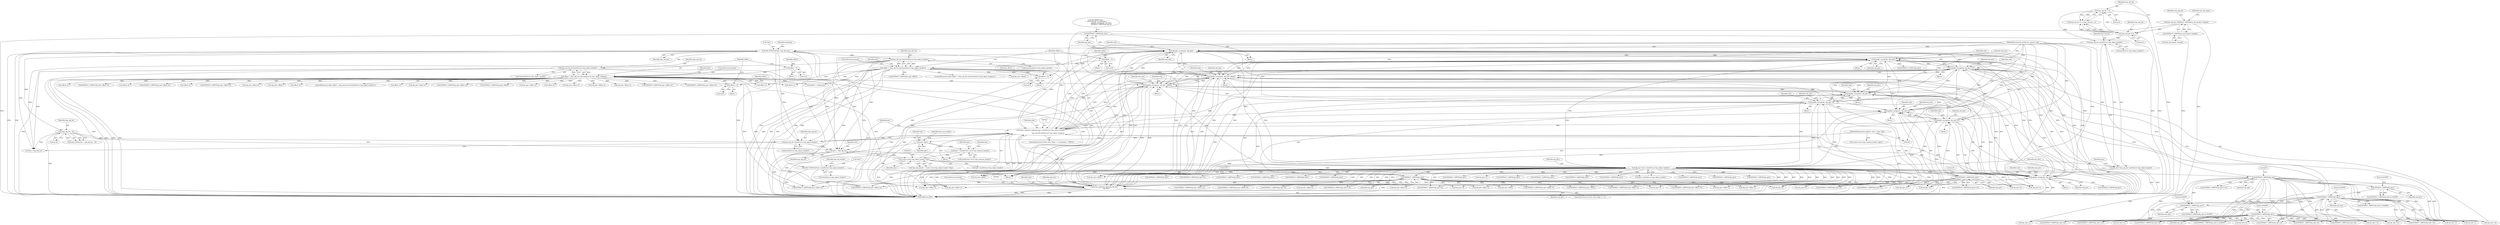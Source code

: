 digraph "0_tcpdump_a25211918f2e790c67d859d20ccf8dbb81da1598@pointer" {
"1000383" [label="(Call,EXTRACT_32BITS(obj_tptr))"];
"1000380" [label="(Call,ip6addr_string(ndo, obj_tptr))"];
"1000366" [label="(Call,ipaddr_string(ndo, obj_tptr))"];
"1001283" [label="(Call,ipaddr_string(ndo, obj_tptr+12))"];
"1001070" [label="(Call,ipaddr_string(ndo, obj_tptr+offset))"];
"1000947" [label="(Call,ipaddr_string(ndo, obj_tptr+offset))"];
"1000449" [label="(Call,ipaddr_string(ndo, obj_tptr))"];
"1001347" [label="(Call,print_unknown_data(ndo,obj_tptr,\"\n\t    \",obj_tlen))"];
"1001363" [label="(Call,print_unknown_data(ndo,tptr+sizeof(struct lmp_object_header),\"\n\t    \",\n                               lmp_obj_len-sizeof(struct lmp_object_header)))"];
"1000540" [label="(Call,ipaddr_string(ndo, obj_tptr+8))"];
"1000529" [label="(Call,ipaddr_string(ndo, obj_tptr+4))"];
"1000592" [label="(Call,ipaddr_string(ndo, obj_tptr+8))"];
"1000581" [label="(Call,ipaddr_string(ndo, obj_tptr+4))"];
"1000110" [label="(MethodParameterIn,netdissect_options *ndo)"];
"1000567" [label="(Call,EXTRACT_16BITS(obj_tptr))"];
"1000307" [label="(Call,obj_tptr=tptr+sizeof(struct lmp_object_header))"];
"1000243" [label="(Call,(const struct lmp_object_header *)tptr)"];
"1001374" [label="(Call,tptr+=lmp_obj_len)"];
"1001370" [label="(Call,lmp_obj_len-sizeof(struct lmp_object_header))"];
"1000934" [label="(Call,lmp_obj_len-(int)sizeof(struct lmp_object_header))"];
"1000319" [label="(Call,ND_TCHECK2(*tptr, lmp_obj_len))"];
"1000236" [label="(Call,ND_TCHECK2(*tptr, sizeof(struct lmp_object_header)))"];
"1000315" [label="(Call,lmp_obj_len-sizeof(struct lmp_object_header))"];
"1000264" [label="(Call,lmp_obj_len < 4)"];
"1000261" [label="(Call,lmp_obj_len % 4)"];
"1000246" [label="(Call,lmp_obj_len=EXTRACT_16BITS(lmp_obj_header->length))"];
"1000248" [label="(Call,EXTRACT_16BITS(lmp_obj_header->length))"];
"1001057" [label="(Call,lmp_obj_len-(int)sizeof(struct lmp_object_header))"];
"1000603" [label="(Call,lmp_obj_len - 16)"];
"1000223" [label="(Call,tptr+=sizeof(const struct lmp_common_header))"];
"1000129" [label="(Call,tptr=pptr)"];
"1000111" [label="(MethodParameterIn,register const u_char *pptr)"];
"1000516" [label="(Call,EXTRACT_16BITS(obj_tptr))"];
"1000313" [label="(Call,obj_tlen=lmp_obj_len-sizeof(struct lmp_object_header))"];
"1000932" [label="(Call,offset < (lmp_obj_len-(int)sizeof(struct lmp_object_header)))"];
"1001035" [label="(Call,offset+=8)"];
"1000928" [label="(Call,offset = 0)"];
"1001055" [label="(Call,offset < (lmp_obj_len-(int)sizeof(struct lmp_object_header)))"];
"1001079" [label="(Call,offset+=4)"];
"1001051" [label="(Call,offset = 0)"];
"1001208" [label="(Call,EXTRACT_16BITS(obj_tptr))"];
"1001204" [label="(Call,EXTRACT_16BITS(obj_tptr))"];
"1001153" [label="(Call,EXTRACT_16BITS(obj_tptr))"];
"1001186" [label="(Call,EXTRACT_16BITS(obj_tptr))"];
"1001182" [label="(Call,EXTRACT_16BITS(obj_tptr))"];
"1000224" [label="(Identifier,tptr)"];
"1000133" [label="(Identifier,lmp_com_header)"];
"1001302" [label="(Call,EXTRACT_32BITS(obj_tptr))"];
"1000241" [label="(Call,lmp_obj_header = (const struct lmp_object_header *)tptr)"];
"1000694" [label="(Call,EXTRACT_16BITS(obj_tptr+offset+2))"];
"1001058" [label="(Identifier,lmp_obj_len)"];
"1001289" [label="(Call,obj_tptr+12)"];
"1000727" [label="(Call,EXTRACT_32BITS(obj_tptr+offset+8))"];
"1000597" [label="(Call,EXTRACT_32BITS(obj_tptr+8))"];
"1001052" [label="(Identifier,offset)"];
"1000134" [label="(Call,(const struct lmp_common_header *)pptr)"];
"1000967" [label="(Call,offset+4)"];
"1000367" [label="(Identifier,ndo)"];
"1000706" [label="(Call,obj_tptr+offset+4)"];
"1001363" [label="(Call,print_unknown_data(ndo,tptr+sizeof(struct lmp_object_header),\"\n\t    \",\n                               lmp_obj_len-sizeof(struct lmp_object_header)))"];
"1000536" [label="(Call,obj_tptr+4)"];
"1001208" [label="(Call,EXTRACT_16BITS(obj_tptr))"];
"1000264" [label="(Call,lmp_obj_len < 4)"];
"1000931" [label="(ControlStructure,while (offset < (lmp_obj_len-(int)sizeof(struct lmp_object_header)) ))"];
"1001031" [label="(Call,offset+4)"];
"1001070" [label="(Call,ipaddr_string(ndo, obj_tptr+offset))"];
"1001153" [label="(Call,EXTRACT_16BITS(obj_tptr))"];
"1001183" [label="(Identifier,obj_tptr)"];
"1001246" [label="(Call,EXTRACT_16BITS(obj_tptr+4))"];
"1001256" [label="(Call,obj_tptr+6)"];
"1000567" [label="(Call,EXTRACT_16BITS(obj_tptr))"];
"1000604" [label="(Identifier,lmp_obj_len)"];
"1000129" [label="(Call,tptr=pptr)"];
"1000369" [label="(Call,EXTRACT_32BITS(obj_tptr))"];
"1001374" [label="(Call,tptr+=lmp_obj_len)"];
"1000547" [label="(Identifier,obj_tptr)"];
"1000948" [label="(Identifier,ndo)"];
"1001057" [label="(Call,lmp_obj_len-(int)sizeof(struct lmp_object_header))"];
"1001069" [label="(Block,)"];
"1001370" [label="(Call,lmp_obj_len-sizeof(struct lmp_object_header))"];
"1001003" [label="(Call,obj_tptr+offset+4)"];
"1001079" [label="(Call,offset+=4)"];
"1001264" [label="(Call,EXTRACT_16BITS(obj_tptr+8))"];
"1001082" [label="(ControlStructure,break;)"];
"1000974" [label="(Call,EXTRACT_32BITS(obj_tptr+offset+4))"];
"1000260" [label="(Call,lmp_obj_len % 4 || lmp_obj_len < 4)"];
"1001365" [label="(Call,tptr+sizeof(struct lmp_object_header))"];
"1001377" [label="(Call,tlen-=lmp_obj_len)"];
"1001274" [label="(Call,obj_tptr+10)"];
"1000952" [label="(Call,EXTRACT_32BITS(obj_tptr+offset))"];
"1000450" [label="(Identifier,ndo)"];
"1001075" [label="(Call,EXTRACT_32BITS(obj_tptr+offset))"];
"1001185" [label="(Call,EXTRACT_16BITS(obj_tptr) & 0x00FF)"];
"1001351" [label="(Identifier,obj_tlen)"];
"1001203" [label="(Call,EXTRACT_16BITS(obj_tptr) & 0x00FF)"];
"1001273" [label="(Call,EXTRACT_16BITS(obj_tptr+10))"];
"1000225" [label="(Call,sizeof(const struct lmp_common_header))"];
"1000308" [label="(Identifier,obj_tptr)"];
"1000664" [label="(Call,offset+2)"];
"1001330" [label="(Call,obj_tptr+2)"];
"1000246" [label="(Call,lmp_obj_len=EXTRACT_16BITS(lmp_obj_header->length))"];
"1001029" [label="(Call,obj_tptr+offset+4)"];
"1000322" [label="(Identifier,lmp_obj_len)"];
"1001247" [label="(Call,obj_tptr+4)"];
"1000316" [label="(Identifier,lmp_obj_len)"];
"1000594" [label="(Call,obj_tptr+8)"];
"1000131" [label="(Identifier,pptr)"];
"1000935" [label="(Identifier,lmp_obj_len)"];
"1001210" [label="(Literal,0x00FF)"];
"1001102" [label="(Call,EXTRACT_32BITS(obj_tptr))"];
"1001023" [label="(Call,offset+4)"];
"1000662" [label="(Call,obj_tptr+offset+2)"];
"1001221" [label="(Call,obj_tptr+2)"];
"1001255" [label="(Call,EXTRACT_16BITS(obj_tptr+6))"];
"1000991" [label="(Call,obj_tptr+offset+4)"];
"1001288" [label="(Call,EXTRACT_32BITS(obj_tptr+12))"];
"1001348" [label="(Identifier,ndo)"];
"1000752" [label="(Call,EXTRACT_32BITS(obj_tptr+offset+4))"];
"1001378" [label="(Identifier,tlen)"];
"1000541" [label="(Identifier,ndo)"];
"1000669" [label="(Call,EXTRACT_16BITS(obj_tptr+offset+2))"];
"1001155" [label="(Literal,8)"];
"1001152" [label="(Call,EXTRACT_16BITS(obj_tptr)>>8)"];
"1000265" [label="(Identifier,lmp_obj_len)"];
"1000366" [label="(Call,ipaddr_string(ndo, obj_tptr))"];
"1001080" [label="(Identifier,offset)"];
"1000592" [label="(Call,ipaddr_string(ndo, obj_tptr+8))"];
"1000517" [label="(Identifier,obj_tptr)"];
"1000542" [label="(Call,obj_tptr+8)"];
"1001341" [label="(ControlStructure,if (ndo->ndo_vflag <= 1))"];
"1000568" [label="(Identifier,obj_tptr)"];
"1000324" [label="(Identifier,hexdump)"];
"1001066" [label="(Identifier,ndo)"];
"1001376" [label="(Identifier,lmp_obj_len)"];
"1000253" [label="(Identifier,lmp_obj_ctype)"];
"1001186" [label="(Call,EXTRACT_16BITS(obj_tptr))"];
"1000381" [label="(Identifier,ndo)"];
"1001021" [label="(Call,obj_tptr+offset+4)"];
"1001206" [label="(Literal,0x00FF)"];
"1000975" [label="(Call,obj_tptr+offset+4)"];
"1000261" [label="(Call,lmp_obj_len % 4)"];
"1000537" [label="(Identifier,obj_tptr)"];
"1000943" [label="(Identifier,ndo)"];
"1000755" [label="(Call,offset+4)"];
"1001209" [label="(Identifier,obj_tptr)"];
"1001181" [label="(Call,EXTRACT_16BITS(obj_tptr) & 0x00FF)"];
"1000930" [label="(Literal,0)"];
"1000415" [label="(Call,EXTRACT_32BITS(obj_tptr))"];
"1001055" [label="(Call,offset < (lmp_obj_len-(int)sizeof(struct lmp_object_header)))"];
"1000588" [label="(Call,obj_tptr+4)"];
"1000954" [label="(Identifier,obj_tptr)"];
"1000964" [label="(Call,EXTRACT_32BITS(obj_tptr+offset+4))"];
"1001204" [label="(Call,EXTRACT_16BITS(obj_tptr))"];
"1001375" [label="(Identifier,tptr)"];
"1000382" [label="(Identifier,obj_tptr)"];
"1000384" [label="(Identifier,obj_tptr)"];
"1000235" [label="(Block,)"];
"1000245" [label="(Identifier,tptr)"];
"1000242" [label="(Identifier,lmp_obj_header)"];
"1000228" [label="(Identifier,tlen)"];
"1000530" [label="(Identifier,ndo)"];
"1000946" [label="(Block,)"];
"1001072" [label="(Call,obj_tptr+offset)"];
"1001371" [label="(Identifier,lmp_obj_len)"];
"1001036" [label="(Identifier,offset)"];
"1001002" [label="(Call,EXTRACT_32BITS(obj_tptr+offset+4))"];
"1000448" [label="(Block,)"];
"1000892" [label="(Call,EXTRACT_16BITS(obj_tptr))"];
"1000977" [label="(Call,offset+4)"];
"1000427" [label="(Call,EXTRACT_32BITS(obj_tptr))"];
"1001037" [label="(Literal,8)"];
"1001054" [label="(ControlStructure,while (offset < (lmp_obj_len-(int)sizeof(struct lmp_object_header)) ))"];
"1000451" [label="(Identifier,obj_tptr)"];
"1000582" [label="(Identifier,ndo)"];
"1000540" [label="(Call,ipaddr_string(ndo, obj_tptr+8))"];
"1000705" [label="(Call,EXTRACT_32BITS(obj_tptr+offset+4))"];
"1000928" [label="(Call,offset = 0)"];
"1000379" [label="(Block,)"];
"1001349" [label="(Identifier,obj_tptr)"];
"1000263" [label="(Literal,4)"];
"1001236" [label="(Call,obj_tptr+2)"];
"1001063" [label="(Block,)"];
"1001184" [label="(Literal,0x00FF)"];
"1000452" [label="(Call,EXTRACT_32BITS(obj_tptr))"];
"1001081" [label="(Literal,4)"];
"1001284" [label="(Identifier,ndo)"];
"1000535" [label="(Call,EXTRACT_32BITS(obj_tptr+4))"];
"1001235" [label="(Call,EXTRACT_16BITS(obj_tptr+2))"];
"1000309" [label="(Call,tptr+sizeof(struct lmp_object_header))"];
"1000934" [label="(Call,lmp_obj_len-(int)sizeof(struct lmp_object_header))"];
"1000383" [label="(Call,EXTRACT_32BITS(obj_tptr))"];
"1000343" [label="(Call,EXTRACT_32BITS(obj_tptr))"];
"1001282" [label="(Block,)"];
"1000583" [label="(Call,obj_tptr+4)"];
"1000314" [label="(Identifier,obj_tlen)"];
"1001114" [label="(Call,EXTRACT_32BITS(obj_tptr))"];
"1000728" [label="(Call,obj_tptr+offset+8)"];
"1000380" [label="(Call,ip6addr_string(ndo, obj_tptr))"];
"1000569" [label="(Literal,8)"];
"1000914" [label="(Call,EXTRACT_32BITS(obj_tptr))"];
"1001051" [label="(Call,offset = 0)"];
"1000695" [label="(Call,obj_tptr+offset+2)"];
"1001364" [label="(Identifier,ndo)"];
"1000110" [label="(MethodParameterIn,netdissect_options *ndo)"];
"1000315" [label="(Call,lmp_obj_len-sizeof(struct lmp_object_header))"];
"1000790" [label="(Call,EXTRACT_16BITS(obj_tptr))"];
"1000266" [label="(Literal,4)"];
"1001352" [label="(ControlStructure,break;)"];
"1000531" [label="(Call,obj_tptr+4)"];
"1001329" [label="(Call,EXTRACT_16BITS(obj_tptr+2))"];
"1000949" [label="(Call,obj_tptr+offset)"];
"1001154" [label="(Identifier,obj_tptr)"];
"1000687" [label="(Call,obj_tptr+offset+2)"];
"1000587" [label="(Call,EXTRACT_32BITS(obj_tptr+4))"];
"1000374" [label="(Call,ND_PRINT((ndo, \"\n\t    IPv6 Link ID: %s (0x%08x)\",\n                        ip6addr_string(ndo, obj_tptr),\n                        EXTRACT_32BITS(obj_tptr))))"];
"1001353" [label="(ControlStructure,if (ndo->ndo_vflag > 1 || hexdump==TRUE))"];
"1000248" [label="(Call,EXTRACT_16BITS(lmp_obj_header->length))"];
"1000936" [label="(Call,(int)sizeof(struct lmp_object_header))"];
"1001265" [label="(Call,obj_tptr+8)"];
"1001283" [label="(Call,ipaddr_string(ndo, obj_tptr+12))"];
"1001369" [label="(Literal,\"\n\t    \")"];
"1000546" [label="(Call,obj_tptr+8)"];
"1001220" [label="(Call,EXTRACT_16BITS(obj_tptr+2))"];
"1000494" [label="(Call,EXTRACT_32BITS(obj_tptr))"];
"1000516" [label="(Call,EXTRACT_16BITS(obj_tptr))"];
"1000518" [label="(Literal,8)"];
"1001071" [label="(Identifier,ndo)"];
"1000539" [label="(Block,)"];
"1000661" [label="(Call,EXTRACT_16BITS(obj_tptr+offset+2))"];
"1000223" [label="(Call,tptr+=sizeof(const struct lmp_common_header))"];
"1000545" [label="(Call,EXTRACT_32BITS(obj_tptr+8))"];
"1000990" [label="(Call,EXTRACT_32BITS(obj_tptr+offset+4))"];
"1000365" [label="(Block,)"];
"1000767" [label="(Call,offset+=subobj_len)"];
"1000394" [label="(Call,EXTRACT_32BITS(obj_tptr))"];
"1000940" [label="(Block,)"];
"1000471" [label="(Call,EXTRACT_16BITS(obj_tptr))"];
"1000449" [label="(Call,ipaddr_string(ndo, obj_tptr))"];
"1001347" [label="(Call,print_unknown_data(ndo,obj_tptr,\"\n\t    \",obj_tlen))"];
"1000591" [label="(Block,)"];
"1001056" [label="(Identifier,offset)"];
"1000320" [label="(Call,*tptr)"];
"1000603" [label="(Call,lmp_obj_len - 16)"];
"1000262" [label="(Identifier,lmp_obj_len)"];
"1000605" [label="(Literal,16)"];
"1001372" [label="(Call,sizeof(struct lmp_object_header))"];
"1000753" [label="(Call,obj_tptr+offset+4)"];
"1000529" [label="(Call,ipaddr_string(ndo, obj_tptr+4))"];
"1000580" [label="(Block,)"];
"1000239" [label="(Call,sizeof(struct lmp_object_header))"];
"1000599" [label="(Identifier,obj_tptr)"];
"1000598" [label="(Call,obj_tptr+8)"];
"1001187" [label="(Identifier,obj_tptr)"];
"1000932" [label="(Call,offset < (lmp_obj_len-(int)sizeof(struct lmp_object_header)))"];
"1000321" [label="(Identifier,tptr)"];
"1000670" [label="(Call,obj_tptr+offset+2)"];
"1000589" [label="(Identifier,obj_tptr)"];
"1001053" [label="(Literal,0)"];
"1001205" [label="(Identifier,obj_tptr)"];
"1000313" [label="(Call,obj_tlen=lmp_obj_len-sizeof(struct lmp_object_header))"];
"1000368" [label="(Identifier,obj_tptr)"];
"1000581" [label="(Call,ipaddr_string(ndo, obj_tptr+4))"];
"1001350" [label="(Literal,\"\n\t    \")"];
"1000993" [label="(Call,offset+4)"];
"1000925" [label="(Block,)"];
"1001188" [label="(Literal,0x00FF)"];
"1000247" [label="(Identifier,lmp_obj_len)"];
"1000929" [label="(Identifier,offset)"];
"1001028" [label="(Call,EXTRACT_32BITS(obj_tptr+offset+4))"];
"1001207" [label="(Call,EXTRACT_16BITS(obj_tptr) & 0x00FF)"];
"1001285" [label="(Call,obj_tptr+12)"];
"1000622" [label="(Call,obj_tptr+offset)"];
"1000686" [label="(Call,EXTRACT_16BITS(obj_tptr+offset+2))"];
"1001386" [label="(MethodReturn,RET)"];
"1000453" [label="(Identifier,obj_tptr)"];
"1000933" [label="(Identifier,offset)"];
"1001048" [label="(Block,)"];
"1000130" [label="(Identifier,tptr)"];
"1001059" [label="(Call,(int)sizeof(struct lmp_object_header))"];
"1000601" [label="(Call,total_subobj_len = lmp_obj_len - 16)"];
"1001005" [label="(Call,offset+4)"];
"1001290" [label="(Identifier,obj_tptr)"];
"1000236" [label="(Call,ND_TCHECK2(*tptr, sizeof(struct lmp_object_header)))"];
"1000566" [label="(Call,EXTRACT_16BITS(obj_tptr)>>8)"];
"1000621" [label="(Call,EXTRACT_16BITS(obj_tptr+offset))"];
"1000947" [label="(Call,ipaddr_string(ndo, obj_tptr+offset))"];
"1000249" [label="(Call,lmp_obj_header->length)"];
"1000370" [label="(Identifier,obj_tptr)"];
"1000593" [label="(Identifier,ndo)"];
"1000515" [label="(Call,EXTRACT_16BITS(obj_tptr)>>8)"];
"1001038" [label="(ControlStructure,break;)"];
"1001077" [label="(Identifier,obj_tptr)"];
"1000528" [label="(Block,)"];
"1000111" [label="(MethodParameterIn,register const u_char *pptr)"];
"1000237" [label="(Call,*tptr)"];
"1000319" [label="(Call,ND_TCHECK2(*tptr, lmp_obj_len))"];
"1001076" [label="(Call,obj_tptr+offset)"];
"1000113" [label="(Block,)"];
"1001182" [label="(Call,EXTRACT_16BITS(obj_tptr))"];
"1000243" [label="(Call,(const struct lmp_object_header *)tptr)"];
"1001020" [label="(Call,EXTRACT_32BITS(obj_tptr+offset+4))"];
"1001136" [label="(Call,EXTRACT_16BITS(obj_tptr))"];
"1000965" [label="(Call,obj_tptr+offset+4)"];
"1000317" [label="(Call,sizeof(struct lmp_object_header))"];
"1000307" [label="(Call,obj_tptr=tptr+sizeof(struct lmp_object_header))"];
"1001035" [label="(Call,offset+=8)"];
"1000953" [label="(Call,obj_tptr+offset)"];
"1000383" -> "1000379"  [label="AST: "];
"1000383" -> "1000384"  [label="CFG: "];
"1000384" -> "1000383"  [label="AST: "];
"1000374" -> "1000383"  [label="CFG: "];
"1000383" -> "1001386"  [label="DDG: "];
"1000383" -> "1001386"  [label="DDG: "];
"1000380" -> "1000383"  [label="DDG: "];
"1000380" -> "1000379"  [label="AST: "];
"1000380" -> "1000382"  [label="CFG: "];
"1000381" -> "1000380"  [label="AST: "];
"1000382" -> "1000380"  [label="AST: "];
"1000384" -> "1000380"  [label="CFG: "];
"1000380" -> "1001386"  [label="DDG: "];
"1000380" -> "1001386"  [label="DDG: "];
"1000380" -> "1000366"  [label="DDG: "];
"1000366" -> "1000380"  [label="DDG: "];
"1001283" -> "1000380"  [label="DDG: "];
"1001070" -> "1000380"  [label="DDG: "];
"1000947" -> "1000380"  [label="DDG: "];
"1000449" -> "1000380"  [label="DDG: "];
"1001347" -> "1000380"  [label="DDG: "];
"1001363" -> "1000380"  [label="DDG: "];
"1000540" -> "1000380"  [label="DDG: "];
"1000592" -> "1000380"  [label="DDG: "];
"1000110" -> "1000380"  [label="DDG: "];
"1000307" -> "1000380"  [label="DDG: "];
"1000380" -> "1000449"  [label="DDG: "];
"1000380" -> "1000529"  [label="DDG: "];
"1000380" -> "1000581"  [label="DDG: "];
"1000380" -> "1000947"  [label="DDG: "];
"1000380" -> "1001070"  [label="DDG: "];
"1000380" -> "1001283"  [label="DDG: "];
"1000380" -> "1001347"  [label="DDG: "];
"1000380" -> "1001363"  [label="DDG: "];
"1000366" -> "1000365"  [label="AST: "];
"1000366" -> "1000368"  [label="CFG: "];
"1000367" -> "1000366"  [label="AST: "];
"1000368" -> "1000366"  [label="AST: "];
"1000370" -> "1000366"  [label="CFG: "];
"1000366" -> "1001386"  [label="DDG: "];
"1000366" -> "1001386"  [label="DDG: "];
"1001283" -> "1000366"  [label="DDG: "];
"1001070" -> "1000366"  [label="DDG: "];
"1000947" -> "1000366"  [label="DDG: "];
"1000449" -> "1000366"  [label="DDG: "];
"1001347" -> "1000366"  [label="DDG: "];
"1001363" -> "1000366"  [label="DDG: "];
"1000540" -> "1000366"  [label="DDG: "];
"1000592" -> "1000366"  [label="DDG: "];
"1000110" -> "1000366"  [label="DDG: "];
"1000307" -> "1000366"  [label="DDG: "];
"1000366" -> "1000369"  [label="DDG: "];
"1000366" -> "1000449"  [label="DDG: "];
"1000366" -> "1000529"  [label="DDG: "];
"1000366" -> "1000581"  [label="DDG: "];
"1000366" -> "1000947"  [label="DDG: "];
"1000366" -> "1001070"  [label="DDG: "];
"1000366" -> "1001283"  [label="DDG: "];
"1000366" -> "1001347"  [label="DDG: "];
"1000366" -> "1001363"  [label="DDG: "];
"1001283" -> "1001282"  [label="AST: "];
"1001283" -> "1001285"  [label="CFG: "];
"1001284" -> "1001283"  [label="AST: "];
"1001285" -> "1001283"  [label="AST: "];
"1001290" -> "1001283"  [label="CFG: "];
"1001283" -> "1001386"  [label="DDG: "];
"1001283" -> "1001386"  [label="DDG: "];
"1001283" -> "1000449"  [label="DDG: "];
"1001283" -> "1000529"  [label="DDG: "];
"1001283" -> "1000581"  [label="DDG: "];
"1001283" -> "1000947"  [label="DDG: "];
"1001283" -> "1001070"  [label="DDG: "];
"1001070" -> "1001283"  [label="DDG: "];
"1000947" -> "1001283"  [label="DDG: "];
"1000449" -> "1001283"  [label="DDG: "];
"1001347" -> "1001283"  [label="DDG: "];
"1001363" -> "1001283"  [label="DDG: "];
"1000540" -> "1001283"  [label="DDG: "];
"1000592" -> "1001283"  [label="DDG: "];
"1000110" -> "1001283"  [label="DDG: "];
"1001208" -> "1001283"  [label="DDG: "];
"1001153" -> "1001283"  [label="DDG: "];
"1001186" -> "1001283"  [label="DDG: "];
"1001283" -> "1001347"  [label="DDG: "];
"1001283" -> "1001363"  [label="DDG: "];
"1001070" -> "1001069"  [label="AST: "];
"1001070" -> "1001072"  [label="CFG: "];
"1001071" -> "1001070"  [label="AST: "];
"1001072" -> "1001070"  [label="AST: "];
"1001077" -> "1001070"  [label="CFG: "];
"1001070" -> "1001386"  [label="DDG: "];
"1001070" -> "1001386"  [label="DDG: "];
"1001070" -> "1000449"  [label="DDG: "];
"1001070" -> "1000529"  [label="DDG: "];
"1001070" -> "1000581"  [label="DDG: "];
"1001070" -> "1000947"  [label="DDG: "];
"1000947" -> "1001070"  [label="DDG: "];
"1000449" -> "1001070"  [label="DDG: "];
"1001347" -> "1001070"  [label="DDG: "];
"1001363" -> "1001070"  [label="DDG: "];
"1000540" -> "1001070"  [label="DDG: "];
"1000592" -> "1001070"  [label="DDG: "];
"1000110" -> "1001070"  [label="DDG: "];
"1000307" -> "1001070"  [label="DDG: "];
"1001055" -> "1001070"  [label="DDG: "];
"1001070" -> "1001347"  [label="DDG: "];
"1001070" -> "1001363"  [label="DDG: "];
"1000947" -> "1000946"  [label="AST: "];
"1000947" -> "1000949"  [label="CFG: "];
"1000948" -> "1000947"  [label="AST: "];
"1000949" -> "1000947"  [label="AST: "];
"1000954" -> "1000947"  [label="CFG: "];
"1000947" -> "1001386"  [label="DDG: "];
"1000947" -> "1001386"  [label="DDG: "];
"1000947" -> "1000449"  [label="DDG: "];
"1000947" -> "1000529"  [label="DDG: "];
"1000947" -> "1000581"  [label="DDG: "];
"1000449" -> "1000947"  [label="DDG: "];
"1001347" -> "1000947"  [label="DDG: "];
"1001363" -> "1000947"  [label="DDG: "];
"1000540" -> "1000947"  [label="DDG: "];
"1000592" -> "1000947"  [label="DDG: "];
"1000110" -> "1000947"  [label="DDG: "];
"1000307" -> "1000947"  [label="DDG: "];
"1000932" -> "1000947"  [label="DDG: "];
"1000947" -> "1001347"  [label="DDG: "];
"1000947" -> "1001363"  [label="DDG: "];
"1000449" -> "1000448"  [label="AST: "];
"1000449" -> "1000451"  [label="CFG: "];
"1000450" -> "1000449"  [label="AST: "];
"1000451" -> "1000449"  [label="AST: "];
"1000453" -> "1000449"  [label="CFG: "];
"1000449" -> "1001386"  [label="DDG: "];
"1000449" -> "1001386"  [label="DDG: "];
"1001347" -> "1000449"  [label="DDG: "];
"1001363" -> "1000449"  [label="DDG: "];
"1000540" -> "1000449"  [label="DDG: "];
"1000592" -> "1000449"  [label="DDG: "];
"1000110" -> "1000449"  [label="DDG: "];
"1000307" -> "1000449"  [label="DDG: "];
"1000449" -> "1000452"  [label="DDG: "];
"1000449" -> "1000529"  [label="DDG: "];
"1000449" -> "1000581"  [label="DDG: "];
"1000449" -> "1001347"  [label="DDG: "];
"1000449" -> "1001363"  [label="DDG: "];
"1001347" -> "1001341"  [label="AST: "];
"1001347" -> "1001351"  [label="CFG: "];
"1001348" -> "1001347"  [label="AST: "];
"1001349" -> "1001347"  [label="AST: "];
"1001350" -> "1001347"  [label="AST: "];
"1001351" -> "1001347"  [label="AST: "];
"1001352" -> "1001347"  [label="CFG: "];
"1001347" -> "1001386"  [label="DDG: "];
"1001347" -> "1001386"  [label="DDG: "];
"1001347" -> "1001386"  [label="DDG: "];
"1001347" -> "1001386"  [label="DDG: "];
"1001347" -> "1000529"  [label="DDG: "];
"1001347" -> "1000581"  [label="DDG: "];
"1001363" -> "1001347"  [label="DDG: "];
"1000540" -> "1001347"  [label="DDG: "];
"1000592" -> "1001347"  [label="DDG: "];
"1000110" -> "1001347"  [label="DDG: "];
"1000307" -> "1001347"  [label="DDG: "];
"1000313" -> "1001347"  [label="DDG: "];
"1001347" -> "1001363"  [label="DDG: "];
"1001363" -> "1001353"  [label="AST: "];
"1001363" -> "1001370"  [label="CFG: "];
"1001364" -> "1001363"  [label="AST: "];
"1001365" -> "1001363"  [label="AST: "];
"1001369" -> "1001363"  [label="AST: "];
"1001370" -> "1001363"  [label="AST: "];
"1001375" -> "1001363"  [label="CFG: "];
"1001363" -> "1001386"  [label="DDG: "];
"1001363" -> "1001386"  [label="DDG: "];
"1001363" -> "1001386"  [label="DDG: "];
"1001363" -> "1001386"  [label="DDG: "];
"1001363" -> "1000529"  [label="DDG: "];
"1001363" -> "1000581"  [label="DDG: "];
"1000540" -> "1001363"  [label="DDG: "];
"1000592" -> "1001363"  [label="DDG: "];
"1000110" -> "1001363"  [label="DDG: "];
"1000243" -> "1001363"  [label="DDG: "];
"1001370" -> "1001363"  [label="DDG: "];
"1000540" -> "1000539"  [label="AST: "];
"1000540" -> "1000542"  [label="CFG: "];
"1000541" -> "1000540"  [label="AST: "];
"1000542" -> "1000540"  [label="AST: "];
"1000547" -> "1000540"  [label="CFG: "];
"1000540" -> "1001386"  [label="DDG: "];
"1000540" -> "1001386"  [label="DDG: "];
"1000540" -> "1000529"  [label="DDG: "];
"1000529" -> "1000540"  [label="DDG: "];
"1000110" -> "1000540"  [label="DDG: "];
"1000516" -> "1000540"  [label="DDG: "];
"1000307" -> "1000540"  [label="DDG: "];
"1000540" -> "1000581"  [label="DDG: "];
"1000529" -> "1000528"  [label="AST: "];
"1000529" -> "1000531"  [label="CFG: "];
"1000530" -> "1000529"  [label="AST: "];
"1000531" -> "1000529"  [label="AST: "];
"1000537" -> "1000529"  [label="CFG: "];
"1000529" -> "1001386"  [label="DDG: "];
"1000592" -> "1000529"  [label="DDG: "];
"1000110" -> "1000529"  [label="DDG: "];
"1000516" -> "1000529"  [label="DDG: "];
"1000307" -> "1000529"  [label="DDG: "];
"1000592" -> "1000591"  [label="AST: "];
"1000592" -> "1000594"  [label="CFG: "];
"1000593" -> "1000592"  [label="AST: "];
"1000594" -> "1000592"  [label="AST: "];
"1000599" -> "1000592"  [label="CFG: "];
"1000592" -> "1001386"  [label="DDG: "];
"1000592" -> "1001386"  [label="DDG: "];
"1000592" -> "1000581"  [label="DDG: "];
"1000581" -> "1000592"  [label="DDG: "];
"1000110" -> "1000592"  [label="DDG: "];
"1000567" -> "1000592"  [label="DDG: "];
"1000307" -> "1000592"  [label="DDG: "];
"1000581" -> "1000580"  [label="AST: "];
"1000581" -> "1000583"  [label="CFG: "];
"1000582" -> "1000581"  [label="AST: "];
"1000583" -> "1000581"  [label="AST: "];
"1000589" -> "1000581"  [label="CFG: "];
"1000581" -> "1001386"  [label="DDG: "];
"1000110" -> "1000581"  [label="DDG: "];
"1000567" -> "1000581"  [label="DDG: "];
"1000307" -> "1000581"  [label="DDG: "];
"1000110" -> "1000109"  [label="AST: "];
"1000110" -> "1001386"  [label="DDG: "];
"1000567" -> "1000566"  [label="AST: "];
"1000567" -> "1000568"  [label="CFG: "];
"1000568" -> "1000567"  [label="AST: "];
"1000569" -> "1000567"  [label="CFG: "];
"1000567" -> "1001386"  [label="DDG: "];
"1000567" -> "1000566"  [label="DDG: "];
"1000307" -> "1000567"  [label="DDG: "];
"1000567" -> "1000583"  [label="DDG: "];
"1000567" -> "1000587"  [label="DDG: "];
"1000567" -> "1000588"  [label="DDG: "];
"1000567" -> "1000594"  [label="DDG: "];
"1000567" -> "1000597"  [label="DDG: "];
"1000567" -> "1000598"  [label="DDG: "];
"1000567" -> "1000621"  [label="DDG: "];
"1000567" -> "1000622"  [label="DDG: "];
"1000567" -> "1000661"  [label="DDG: "];
"1000567" -> "1000662"  [label="DDG: "];
"1000567" -> "1000669"  [label="DDG: "];
"1000567" -> "1000670"  [label="DDG: "];
"1000567" -> "1000686"  [label="DDG: "];
"1000567" -> "1000687"  [label="DDG: "];
"1000567" -> "1000694"  [label="DDG: "];
"1000567" -> "1000695"  [label="DDG: "];
"1000567" -> "1000705"  [label="DDG: "];
"1000567" -> "1000706"  [label="DDG: "];
"1000567" -> "1000727"  [label="DDG: "];
"1000567" -> "1000728"  [label="DDG: "];
"1000567" -> "1000752"  [label="DDG: "];
"1000567" -> "1000753"  [label="DDG: "];
"1000307" -> "1000235"  [label="AST: "];
"1000307" -> "1000309"  [label="CFG: "];
"1000308" -> "1000307"  [label="AST: "];
"1000309" -> "1000307"  [label="AST: "];
"1000314" -> "1000307"  [label="CFG: "];
"1000307" -> "1001386"  [label="DDG: "];
"1000307" -> "1001386"  [label="DDG: "];
"1000243" -> "1000307"  [label="DDG: "];
"1000307" -> "1000343"  [label="DDG: "];
"1000307" -> "1000394"  [label="DDG: "];
"1000307" -> "1000415"  [label="DDG: "];
"1000307" -> "1000427"  [label="DDG: "];
"1000307" -> "1000471"  [label="DDG: "];
"1000307" -> "1000494"  [label="DDG: "];
"1000307" -> "1000516"  [label="DDG: "];
"1000307" -> "1000531"  [label="DDG: "];
"1000307" -> "1000535"  [label="DDG: "];
"1000307" -> "1000536"  [label="DDG: "];
"1000307" -> "1000542"  [label="DDG: "];
"1000307" -> "1000545"  [label="DDG: "];
"1000307" -> "1000546"  [label="DDG: "];
"1000307" -> "1000583"  [label="DDG: "];
"1000307" -> "1000587"  [label="DDG: "];
"1000307" -> "1000588"  [label="DDG: "];
"1000307" -> "1000594"  [label="DDG: "];
"1000307" -> "1000597"  [label="DDG: "];
"1000307" -> "1000598"  [label="DDG: "];
"1000307" -> "1000621"  [label="DDG: "];
"1000307" -> "1000622"  [label="DDG: "];
"1000307" -> "1000661"  [label="DDG: "];
"1000307" -> "1000662"  [label="DDG: "];
"1000307" -> "1000669"  [label="DDG: "];
"1000307" -> "1000670"  [label="DDG: "];
"1000307" -> "1000686"  [label="DDG: "];
"1000307" -> "1000687"  [label="DDG: "];
"1000307" -> "1000694"  [label="DDG: "];
"1000307" -> "1000695"  [label="DDG: "];
"1000307" -> "1000705"  [label="DDG: "];
"1000307" -> "1000706"  [label="DDG: "];
"1000307" -> "1000727"  [label="DDG: "];
"1000307" -> "1000728"  [label="DDG: "];
"1000307" -> "1000752"  [label="DDG: "];
"1000307" -> "1000753"  [label="DDG: "];
"1000307" -> "1000790"  [label="DDG: "];
"1000307" -> "1000892"  [label="DDG: "];
"1000307" -> "1000914"  [label="DDG: "];
"1000307" -> "1000949"  [label="DDG: "];
"1000307" -> "1001072"  [label="DDG: "];
"1000307" -> "1001102"  [label="DDG: "];
"1000307" -> "1001114"  [label="DDG: "];
"1000307" -> "1001136"  [label="DDG: "];
"1000307" -> "1001153"  [label="DDG: "];
"1000307" -> "1001302"  [label="DDG: "];
"1000307" -> "1001329"  [label="DDG: "];
"1000307" -> "1001330"  [label="DDG: "];
"1000243" -> "1000241"  [label="AST: "];
"1000243" -> "1000245"  [label="CFG: "];
"1000244" -> "1000243"  [label="AST: "];
"1000245" -> "1000243"  [label="AST: "];
"1000241" -> "1000243"  [label="CFG: "];
"1000243" -> "1001386"  [label="DDG: "];
"1000243" -> "1000241"  [label="DDG: "];
"1001374" -> "1000243"  [label="DDG: "];
"1000223" -> "1000243"  [label="DDG: "];
"1000243" -> "1000309"  [label="DDG: "];
"1000243" -> "1001365"  [label="DDG: "];
"1000243" -> "1001374"  [label="DDG: "];
"1001374" -> "1000235"  [label="AST: "];
"1001374" -> "1001376"  [label="CFG: "];
"1001375" -> "1001374"  [label="AST: "];
"1001376" -> "1001374"  [label="AST: "];
"1001378" -> "1001374"  [label="CFG: "];
"1001374" -> "1001386"  [label="DDG: "];
"1001370" -> "1001374"  [label="DDG: "];
"1000934" -> "1001374"  [label="DDG: "];
"1001057" -> "1001374"  [label="DDG: "];
"1000603" -> "1001374"  [label="DDG: "];
"1000319" -> "1001374"  [label="DDG: "];
"1001370" -> "1001372"  [label="CFG: "];
"1001371" -> "1001370"  [label="AST: "];
"1001372" -> "1001370"  [label="AST: "];
"1000934" -> "1001370"  [label="DDG: "];
"1001057" -> "1001370"  [label="DDG: "];
"1000603" -> "1001370"  [label="DDG: "];
"1000319" -> "1001370"  [label="DDG: "];
"1001370" -> "1001377"  [label="DDG: "];
"1000934" -> "1000932"  [label="AST: "];
"1000934" -> "1000936"  [label="CFG: "];
"1000935" -> "1000934"  [label="AST: "];
"1000936" -> "1000934"  [label="AST: "];
"1000932" -> "1000934"  [label="CFG: "];
"1000934" -> "1001386"  [label="DDG: "];
"1000934" -> "1001386"  [label="DDG: "];
"1000934" -> "1000932"  [label="DDG: "];
"1000934" -> "1000932"  [label="DDG: "];
"1000319" -> "1000934"  [label="DDG: "];
"1000934" -> "1001377"  [label="DDG: "];
"1000319" -> "1000235"  [label="AST: "];
"1000319" -> "1000322"  [label="CFG: "];
"1000320" -> "1000319"  [label="AST: "];
"1000322" -> "1000319"  [label="AST: "];
"1000324" -> "1000319"  [label="CFG: "];
"1000319" -> "1001386"  [label="DDG: "];
"1000319" -> "1001386"  [label="DDG: "];
"1000319" -> "1001386"  [label="DDG: "];
"1000319" -> "1000236"  [label="DDG: "];
"1000236" -> "1000319"  [label="DDG: "];
"1000315" -> "1000319"  [label="DDG: "];
"1000319" -> "1000603"  [label="DDG: "];
"1000319" -> "1001057"  [label="DDG: "];
"1000319" -> "1001377"  [label="DDG: "];
"1000236" -> "1000235"  [label="AST: "];
"1000236" -> "1000239"  [label="CFG: "];
"1000237" -> "1000236"  [label="AST: "];
"1000239" -> "1000236"  [label="AST: "];
"1000242" -> "1000236"  [label="CFG: "];
"1000236" -> "1001386"  [label="DDG: "];
"1000236" -> "1001386"  [label="DDG: "];
"1000315" -> "1000313"  [label="AST: "];
"1000315" -> "1000317"  [label="CFG: "];
"1000316" -> "1000315"  [label="AST: "];
"1000317" -> "1000315"  [label="AST: "];
"1000313" -> "1000315"  [label="CFG: "];
"1000315" -> "1000313"  [label="DDG: "];
"1000264" -> "1000315"  [label="DDG: "];
"1000261" -> "1000315"  [label="DDG: "];
"1000264" -> "1000260"  [label="AST: "];
"1000264" -> "1000266"  [label="CFG: "];
"1000265" -> "1000264"  [label="AST: "];
"1000266" -> "1000264"  [label="AST: "];
"1000260" -> "1000264"  [label="CFG: "];
"1000264" -> "1001386"  [label="DDG: "];
"1000264" -> "1000260"  [label="DDG: "];
"1000264" -> "1000260"  [label="DDG: "];
"1000261" -> "1000264"  [label="DDG: "];
"1000261" -> "1000260"  [label="AST: "];
"1000261" -> "1000263"  [label="CFG: "];
"1000262" -> "1000261"  [label="AST: "];
"1000263" -> "1000261"  [label="AST: "];
"1000265" -> "1000261"  [label="CFG: "];
"1000260" -> "1000261"  [label="CFG: "];
"1000261" -> "1001386"  [label="DDG: "];
"1000261" -> "1000260"  [label="DDG: "];
"1000261" -> "1000260"  [label="DDG: "];
"1000246" -> "1000261"  [label="DDG: "];
"1000246" -> "1000235"  [label="AST: "];
"1000246" -> "1000248"  [label="CFG: "];
"1000247" -> "1000246"  [label="AST: "];
"1000248" -> "1000246"  [label="AST: "];
"1000253" -> "1000246"  [label="CFG: "];
"1000246" -> "1001386"  [label="DDG: "];
"1000248" -> "1000246"  [label="DDG: "];
"1000248" -> "1000249"  [label="CFG: "];
"1000249" -> "1000248"  [label="AST: "];
"1000248" -> "1001386"  [label="DDG: "];
"1001057" -> "1001055"  [label="AST: "];
"1001057" -> "1001059"  [label="CFG: "];
"1001058" -> "1001057"  [label="AST: "];
"1001059" -> "1001057"  [label="AST: "];
"1001055" -> "1001057"  [label="CFG: "];
"1001057" -> "1001386"  [label="DDG: "];
"1001057" -> "1001386"  [label="DDG: "];
"1001057" -> "1001055"  [label="DDG: "];
"1001057" -> "1001055"  [label="DDG: "];
"1001057" -> "1001377"  [label="DDG: "];
"1000603" -> "1000601"  [label="AST: "];
"1000603" -> "1000605"  [label="CFG: "];
"1000604" -> "1000603"  [label="AST: "];
"1000605" -> "1000603"  [label="AST: "];
"1000601" -> "1000603"  [label="CFG: "];
"1000603" -> "1001386"  [label="DDG: "];
"1000603" -> "1000601"  [label="DDG: "];
"1000603" -> "1000601"  [label="DDG: "];
"1000603" -> "1001377"  [label="DDG: "];
"1000223" -> "1000113"  [label="AST: "];
"1000223" -> "1000225"  [label="CFG: "];
"1000224" -> "1000223"  [label="AST: "];
"1000225" -> "1000223"  [label="AST: "];
"1000228" -> "1000223"  [label="CFG: "];
"1000223" -> "1001386"  [label="DDG: "];
"1000129" -> "1000223"  [label="DDG: "];
"1000129" -> "1000113"  [label="AST: "];
"1000129" -> "1000131"  [label="CFG: "];
"1000130" -> "1000129"  [label="AST: "];
"1000131" -> "1000129"  [label="AST: "];
"1000133" -> "1000129"  [label="CFG: "];
"1000129" -> "1001386"  [label="DDG: "];
"1000111" -> "1000129"  [label="DDG: "];
"1000111" -> "1000109"  [label="AST: "];
"1000111" -> "1001386"  [label="DDG: "];
"1000111" -> "1000134"  [label="DDG: "];
"1000516" -> "1000515"  [label="AST: "];
"1000516" -> "1000517"  [label="CFG: "];
"1000517" -> "1000516"  [label="AST: "];
"1000518" -> "1000516"  [label="CFG: "];
"1000516" -> "1001386"  [label="DDG: "];
"1000516" -> "1000515"  [label="DDG: "];
"1000516" -> "1000531"  [label="DDG: "];
"1000516" -> "1000535"  [label="DDG: "];
"1000516" -> "1000536"  [label="DDG: "];
"1000516" -> "1000542"  [label="DDG: "];
"1000516" -> "1000545"  [label="DDG: "];
"1000516" -> "1000546"  [label="DDG: "];
"1000313" -> "1000235"  [label="AST: "];
"1000314" -> "1000313"  [label="AST: "];
"1000321" -> "1000313"  [label="CFG: "];
"1000313" -> "1001386"  [label="DDG: "];
"1000313" -> "1001386"  [label="DDG: "];
"1000932" -> "1000931"  [label="AST: "];
"1000933" -> "1000932"  [label="AST: "];
"1000943" -> "1000932"  [label="CFG: "];
"1001038" -> "1000932"  [label="CFG: "];
"1000932" -> "1001386"  [label="DDG: "];
"1000932" -> "1001386"  [label="DDG: "];
"1000932" -> "1001386"  [label="DDG: "];
"1000932" -> "1000661"  [label="DDG: "];
"1000932" -> "1000662"  [label="DDG: "];
"1000932" -> "1000664"  [label="DDG: "];
"1000932" -> "1000752"  [label="DDG: "];
"1000932" -> "1000753"  [label="DDG: "];
"1000932" -> "1000755"  [label="DDG: "];
"1000932" -> "1000767"  [label="DDG: "];
"1001035" -> "1000932"  [label="DDG: "];
"1000928" -> "1000932"  [label="DDG: "];
"1000932" -> "1000949"  [label="DDG: "];
"1000932" -> "1000952"  [label="DDG: "];
"1000932" -> "1000953"  [label="DDG: "];
"1000932" -> "1000964"  [label="DDG: "];
"1000932" -> "1000965"  [label="DDG: "];
"1000932" -> "1000967"  [label="DDG: "];
"1000932" -> "1000974"  [label="DDG: "];
"1000932" -> "1000975"  [label="DDG: "];
"1000932" -> "1000977"  [label="DDG: "];
"1000932" -> "1000990"  [label="DDG: "];
"1000932" -> "1000991"  [label="DDG: "];
"1000932" -> "1000993"  [label="DDG: "];
"1000932" -> "1001002"  [label="DDG: "];
"1000932" -> "1001003"  [label="DDG: "];
"1000932" -> "1001005"  [label="DDG: "];
"1000932" -> "1001020"  [label="DDG: "];
"1000932" -> "1001021"  [label="DDG: "];
"1000932" -> "1001023"  [label="DDG: "];
"1000932" -> "1001028"  [label="DDG: "];
"1000932" -> "1001029"  [label="DDG: "];
"1000932" -> "1001031"  [label="DDG: "];
"1000932" -> "1001035"  [label="DDG: "];
"1001035" -> "1000940"  [label="AST: "];
"1001035" -> "1001037"  [label="CFG: "];
"1001036" -> "1001035"  [label="AST: "];
"1001037" -> "1001035"  [label="AST: "];
"1000933" -> "1001035"  [label="CFG: "];
"1000928" -> "1000925"  [label="AST: "];
"1000928" -> "1000930"  [label="CFG: "];
"1000929" -> "1000928"  [label="AST: "];
"1000930" -> "1000928"  [label="AST: "];
"1000933" -> "1000928"  [label="CFG: "];
"1001055" -> "1001054"  [label="AST: "];
"1001056" -> "1001055"  [label="AST: "];
"1001066" -> "1001055"  [label="CFG: "];
"1001082" -> "1001055"  [label="CFG: "];
"1001055" -> "1001386"  [label="DDG: "];
"1001055" -> "1001386"  [label="DDG: "];
"1001055" -> "1001386"  [label="DDG: "];
"1001055" -> "1000661"  [label="DDG: "];
"1001055" -> "1000662"  [label="DDG: "];
"1001055" -> "1000664"  [label="DDG: "];
"1001055" -> "1000752"  [label="DDG: "];
"1001055" -> "1000753"  [label="DDG: "];
"1001055" -> "1000755"  [label="DDG: "];
"1001055" -> "1000767"  [label="DDG: "];
"1001079" -> "1001055"  [label="DDG: "];
"1001051" -> "1001055"  [label="DDG: "];
"1001055" -> "1001072"  [label="DDG: "];
"1001055" -> "1001075"  [label="DDG: "];
"1001055" -> "1001076"  [label="DDG: "];
"1001055" -> "1001079"  [label="DDG: "];
"1001079" -> "1001063"  [label="AST: "];
"1001079" -> "1001081"  [label="CFG: "];
"1001080" -> "1001079"  [label="AST: "];
"1001081" -> "1001079"  [label="AST: "];
"1001056" -> "1001079"  [label="CFG: "];
"1001051" -> "1001048"  [label="AST: "];
"1001051" -> "1001053"  [label="CFG: "];
"1001052" -> "1001051"  [label="AST: "];
"1001053" -> "1001051"  [label="AST: "];
"1001056" -> "1001051"  [label="CFG: "];
"1001208" -> "1001207"  [label="AST: "];
"1001208" -> "1001209"  [label="CFG: "];
"1001209" -> "1001208"  [label="AST: "];
"1001210" -> "1001208"  [label="CFG: "];
"1001208" -> "1001207"  [label="DDG: "];
"1001204" -> "1001208"  [label="DDG: "];
"1001208" -> "1001220"  [label="DDG: "];
"1001208" -> "1001221"  [label="DDG: "];
"1001208" -> "1001235"  [label="DDG: "];
"1001208" -> "1001236"  [label="DDG: "];
"1001208" -> "1001246"  [label="DDG: "];
"1001208" -> "1001247"  [label="DDG: "];
"1001208" -> "1001255"  [label="DDG: "];
"1001208" -> "1001256"  [label="DDG: "];
"1001208" -> "1001264"  [label="DDG: "];
"1001208" -> "1001265"  [label="DDG: "];
"1001208" -> "1001273"  [label="DDG: "];
"1001208" -> "1001274"  [label="DDG: "];
"1001208" -> "1001285"  [label="DDG: "];
"1001208" -> "1001288"  [label="DDG: "];
"1001208" -> "1001289"  [label="DDG: "];
"1001204" -> "1001203"  [label="AST: "];
"1001204" -> "1001205"  [label="CFG: "];
"1001205" -> "1001204"  [label="AST: "];
"1001206" -> "1001204"  [label="CFG: "];
"1001204" -> "1001203"  [label="DDG: "];
"1001153" -> "1001204"  [label="DDG: "];
"1001186" -> "1001204"  [label="DDG: "];
"1001153" -> "1001152"  [label="AST: "];
"1001153" -> "1001154"  [label="CFG: "];
"1001154" -> "1001153"  [label="AST: "];
"1001155" -> "1001153"  [label="CFG: "];
"1001153" -> "1001152"  [label="DDG: "];
"1001153" -> "1001182"  [label="DDG: "];
"1001153" -> "1001220"  [label="DDG: "];
"1001153" -> "1001221"  [label="DDG: "];
"1001153" -> "1001235"  [label="DDG: "];
"1001153" -> "1001236"  [label="DDG: "];
"1001153" -> "1001246"  [label="DDG: "];
"1001153" -> "1001247"  [label="DDG: "];
"1001153" -> "1001255"  [label="DDG: "];
"1001153" -> "1001256"  [label="DDG: "];
"1001153" -> "1001264"  [label="DDG: "];
"1001153" -> "1001265"  [label="DDG: "];
"1001153" -> "1001273"  [label="DDG: "];
"1001153" -> "1001274"  [label="DDG: "];
"1001153" -> "1001285"  [label="DDG: "];
"1001153" -> "1001288"  [label="DDG: "];
"1001153" -> "1001289"  [label="DDG: "];
"1001186" -> "1001185"  [label="AST: "];
"1001186" -> "1001187"  [label="CFG: "];
"1001187" -> "1001186"  [label="AST: "];
"1001188" -> "1001186"  [label="CFG: "];
"1001186" -> "1001185"  [label="DDG: "];
"1001182" -> "1001186"  [label="DDG: "];
"1001186" -> "1001220"  [label="DDG: "];
"1001186" -> "1001221"  [label="DDG: "];
"1001186" -> "1001235"  [label="DDG: "];
"1001186" -> "1001236"  [label="DDG: "];
"1001186" -> "1001246"  [label="DDG: "];
"1001186" -> "1001247"  [label="DDG: "];
"1001186" -> "1001255"  [label="DDG: "];
"1001186" -> "1001256"  [label="DDG: "];
"1001186" -> "1001264"  [label="DDG: "];
"1001186" -> "1001265"  [label="DDG: "];
"1001186" -> "1001273"  [label="DDG: "];
"1001186" -> "1001274"  [label="DDG: "];
"1001186" -> "1001285"  [label="DDG: "];
"1001186" -> "1001288"  [label="DDG: "];
"1001186" -> "1001289"  [label="DDG: "];
"1001182" -> "1001181"  [label="AST: "];
"1001182" -> "1001183"  [label="CFG: "];
"1001183" -> "1001182"  [label="AST: "];
"1001184" -> "1001182"  [label="CFG: "];
"1001182" -> "1001181"  [label="DDG: "];
}
